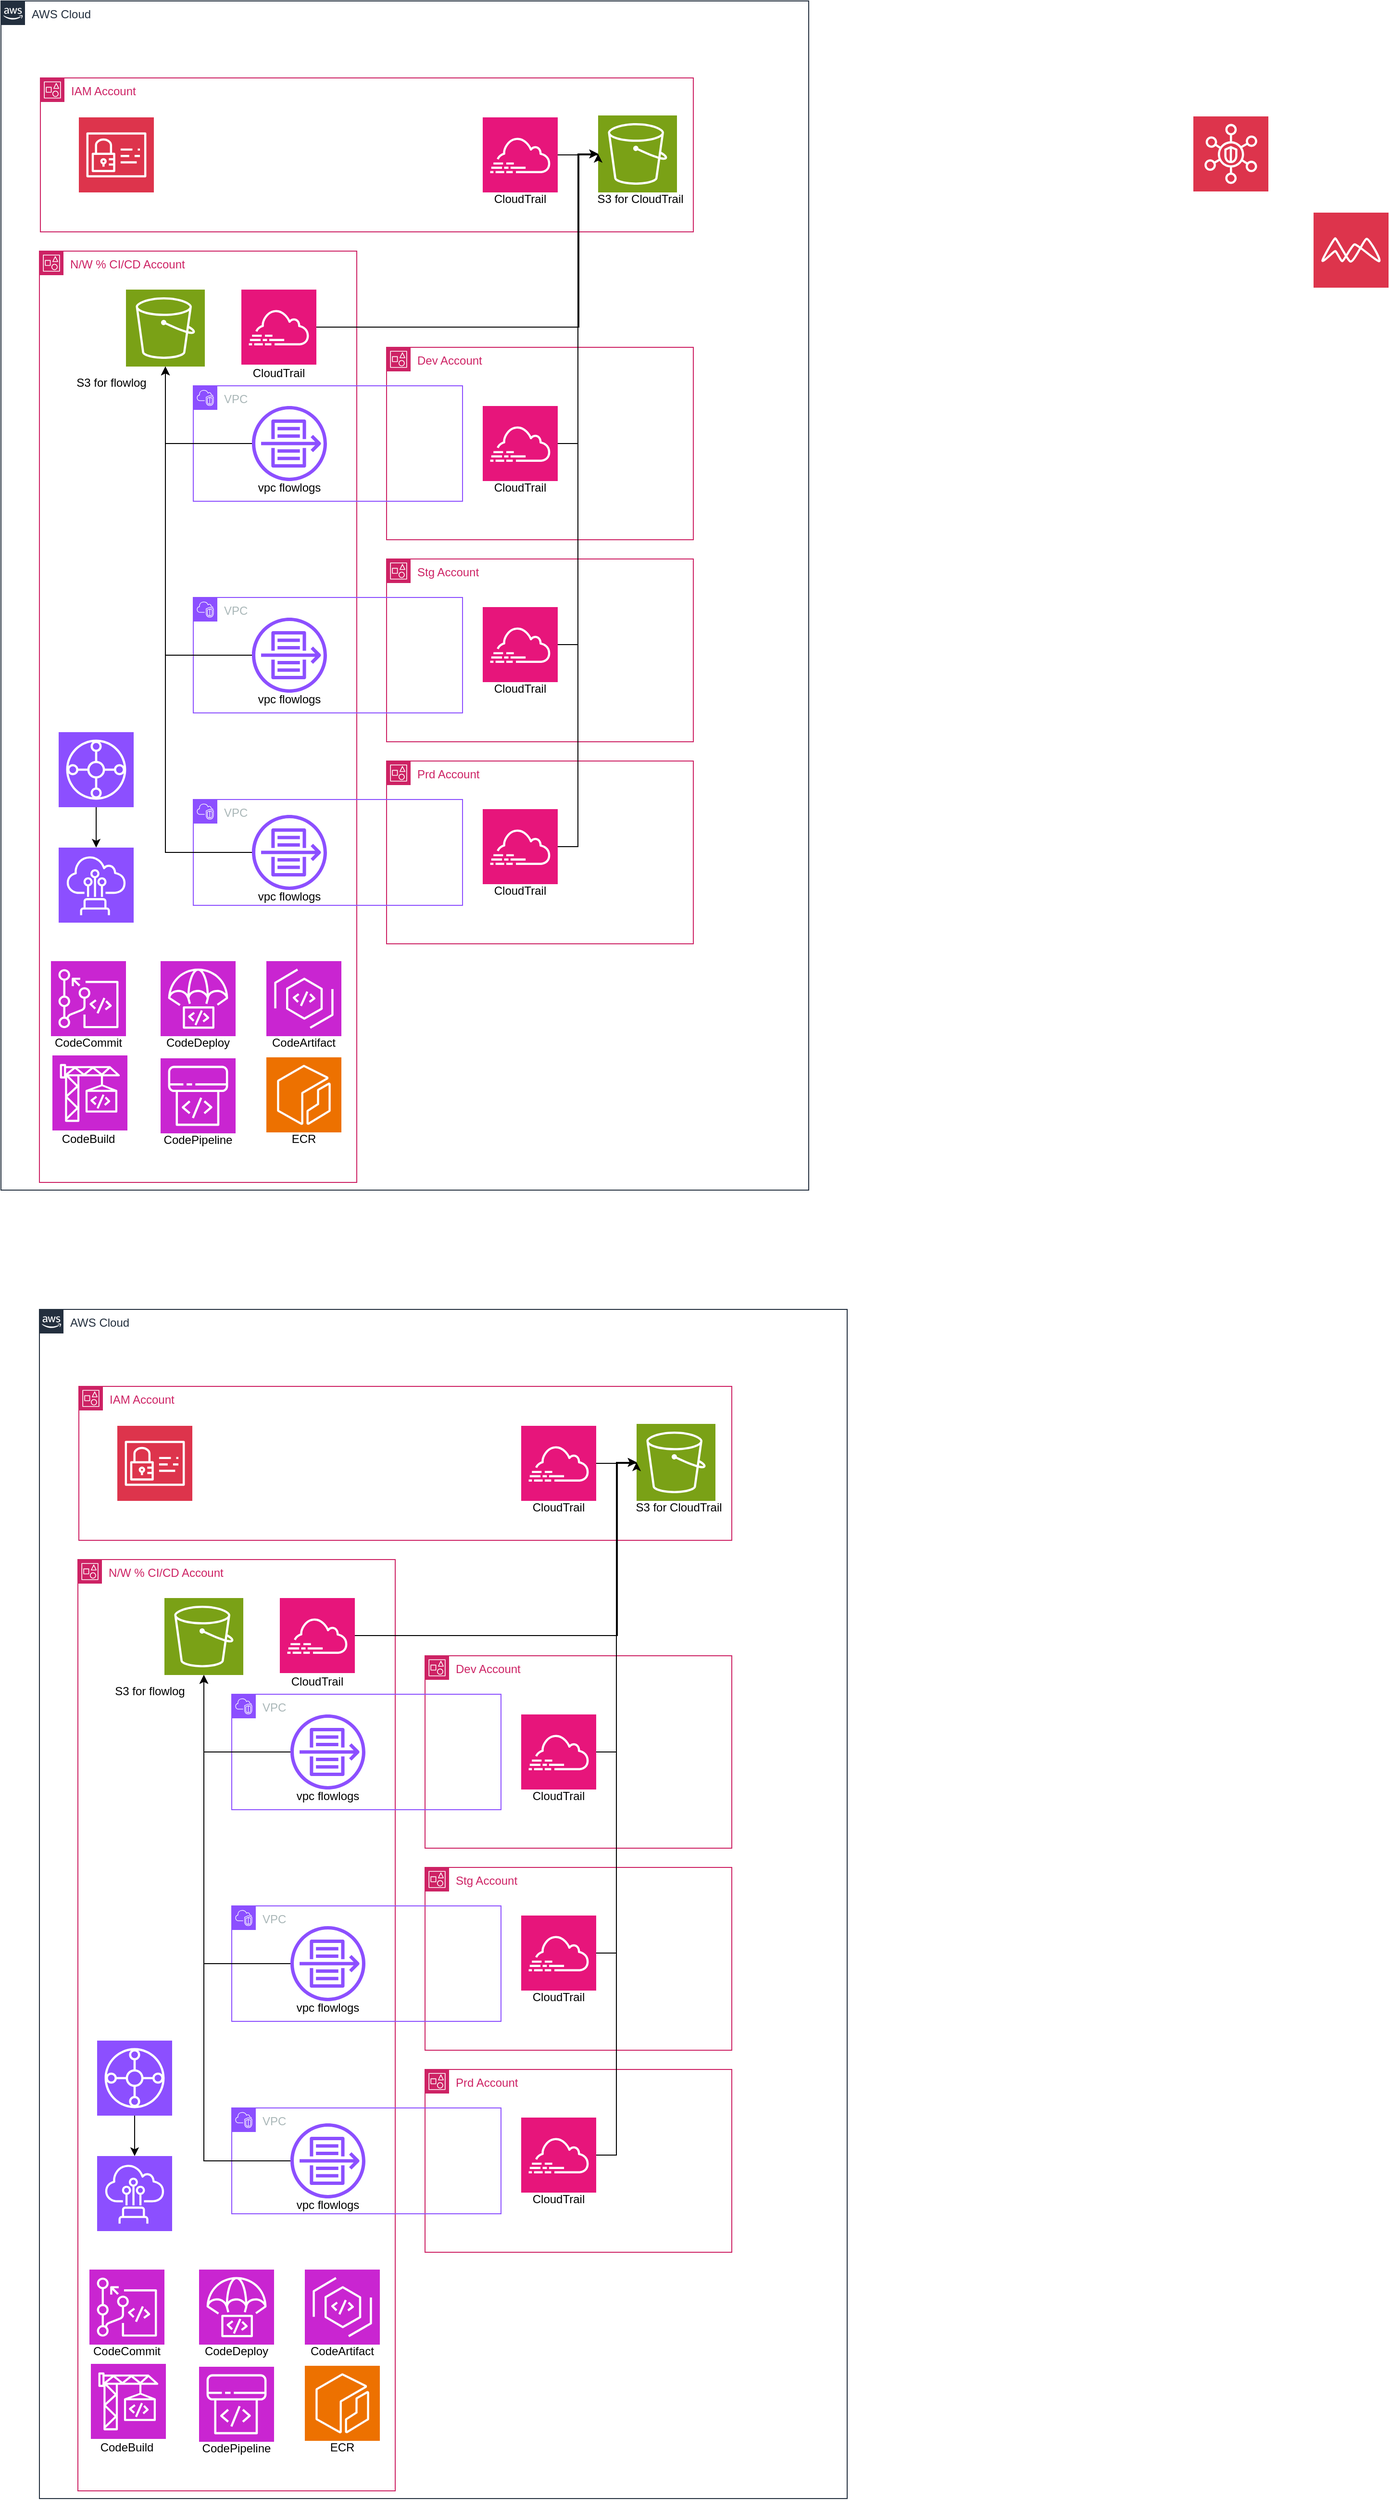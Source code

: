 <mxfile version="24.0.4" type="github">
  <diagram name="페이지-1" id="9XUS-zujEw5i6XTje2pb">
    <mxGraphModel dx="2062" dy="1834" grid="1" gridSize="10" guides="1" tooltips="1" connect="1" arrows="1" fold="1" page="1" pageScale="1" pageWidth="827" pageHeight="1169" math="0" shadow="0">
      <root>
        <mxCell id="0" />
        <mxCell id="1" parent="0" />
        <mxCell id="5tYZJrWsI3M2HunDDOS0-2" value="AWS Cloud" style="points=[[0,0],[0.25,0],[0.5,0],[0.75,0],[1,0],[1,0.25],[1,0.5],[1,0.75],[1,1],[0.75,1],[0.5,1],[0.25,1],[0,1],[0,0.75],[0,0.5],[0,0.25]];outlineConnect=0;gradientColor=none;html=1;whiteSpace=wrap;fontSize=12;fontStyle=0;container=1;pointerEvents=0;collapsible=0;recursiveResize=0;shape=mxgraph.aws4.group;grIcon=mxgraph.aws4.group_aws_cloud_alt;strokeColor=#232F3E;fillColor=none;verticalAlign=top;align=left;spacingLeft=30;fontColor=#232F3E;dashed=0;" vertex="1" parent="1">
          <mxGeometry x="-40" y="-40" width="840" height="1236" as="geometry" />
        </mxCell>
        <mxCell id="5tYZJrWsI3M2HunDDOS0-1" value="N/W % CI/CD Account" style="points=[[0,0],[0.25,0],[0.5,0],[0.75,0],[1,0],[1,0.25],[1,0.5],[1,0.75],[1,1],[0.75,1],[0.5,1],[0.25,1],[0,1],[0,0.75],[0,0.5],[0,0.25]];outlineConnect=0;gradientColor=none;html=1;whiteSpace=wrap;fontSize=12;fontStyle=0;container=1;pointerEvents=0;collapsible=0;recursiveResize=0;shape=mxgraph.aws4.group;grIcon=mxgraph.aws4.group_account;strokeColor=#CD2264;fillColor=none;verticalAlign=top;align=left;spacingLeft=30;fontColor=#CD2264;dashed=0;" vertex="1" parent="5tYZJrWsI3M2HunDDOS0-2">
          <mxGeometry x="40" y="260" width="330" height="968" as="geometry" />
        </mxCell>
        <mxCell id="5tYZJrWsI3M2HunDDOS0-39" style="edgeStyle=orthogonalEdgeStyle;rounded=0;orthogonalLoop=1;jettySize=auto;html=1;" edge="1" parent="5tYZJrWsI3M2HunDDOS0-1" source="5tYZJrWsI3M2HunDDOS0-18" target="5tYZJrWsI3M2HunDDOS0-24">
          <mxGeometry relative="1" as="geometry" />
        </mxCell>
        <mxCell id="5tYZJrWsI3M2HunDDOS0-18" value="" style="sketch=0;points=[[0,0,0],[0.25,0,0],[0.5,0,0],[0.75,0,0],[1,0,0],[0,1,0],[0.25,1,0],[0.5,1,0],[0.75,1,0],[1,1,0],[0,0.25,0],[0,0.5,0],[0,0.75,0],[1,0.25,0],[1,0.5,0],[1,0.75,0]];outlineConnect=0;fontColor=#232F3E;fillColor=#8C4FFF;strokeColor=#ffffff;dashed=0;verticalLabelPosition=bottom;verticalAlign=top;align=center;html=1;fontSize=12;fontStyle=0;aspect=fixed;shape=mxgraph.aws4.resourceIcon;resIcon=mxgraph.aws4.transit_gateway;" vertex="1" parent="5tYZJrWsI3M2HunDDOS0-1">
          <mxGeometry x="20" y="500" width="78" height="78" as="geometry" />
        </mxCell>
        <mxCell id="5tYZJrWsI3M2HunDDOS0-26" value="" style="sketch=0;points=[[0,0,0],[0.25,0,0],[0.5,0,0],[0.75,0,0],[1,0,0],[0,1,0],[0.25,1,0],[0.5,1,0],[0.75,1,0],[1,1,0],[0,0.25,0],[0,0.5,0],[0,0.75,0],[1,0.25,0],[1,0.5,0],[1,0.75,0]];points=[[0,0,0],[0.25,0,0],[0.5,0,0],[0.75,0,0],[1,0,0],[0,1,0],[0.25,1,0],[0.5,1,0],[0.75,1,0],[1,1,0],[0,0.25,0],[0,0.5,0],[0,0.75,0],[1,0.25,0],[1,0.5,0],[1,0.75,0]];outlineConnect=0;fontColor=#232F3E;fillColor=#E7157B;strokeColor=#ffffff;dashed=0;verticalLabelPosition=bottom;verticalAlign=top;align=center;html=1;fontSize=12;fontStyle=0;aspect=fixed;shape=mxgraph.aws4.resourceIcon;resIcon=mxgraph.aws4.cloudtrail;" vertex="1" parent="5tYZJrWsI3M2HunDDOS0-1">
          <mxGeometry x="210" y="40" width="78" height="78" as="geometry" />
        </mxCell>
        <mxCell id="5tYZJrWsI3M2HunDDOS0-24" value="" style="sketch=0;points=[[0,0,0],[0.25,0,0],[0.5,0,0],[0.75,0,0],[1,0,0],[0,1,0],[0.25,1,0],[0.5,1,0],[0.75,1,0],[1,1,0],[0,0.25,0],[0,0.5,0],[0,0.75,0],[1,0.25,0],[1,0.5,0],[1,0.75,0]];outlineConnect=0;fontColor=#232F3E;fillColor=#8C4FFF;strokeColor=#ffffff;dashed=0;verticalLabelPosition=bottom;verticalAlign=top;align=center;html=1;fontSize=12;fontStyle=0;aspect=fixed;shape=mxgraph.aws4.resourceIcon;resIcon=mxgraph.aws4.direct_connect;" vertex="1" parent="5tYZJrWsI3M2HunDDOS0-1">
          <mxGeometry x="20" y="620" width="78" height="78" as="geometry" />
        </mxCell>
        <mxCell id="5tYZJrWsI3M2HunDDOS0-41" value="" style="sketch=0;points=[[0,0,0],[0.25,0,0],[0.5,0,0],[0.75,0,0],[1,0,0],[0,1,0],[0.25,1,0],[0.5,1,0],[0.75,1,0],[1,1,0],[0,0.25,0],[0,0.5,0],[0,0.75,0],[1,0.25,0],[1,0.5,0],[1,0.75,0]];outlineConnect=0;fontColor=#232F3E;fillColor=#7AA116;strokeColor=#ffffff;dashed=0;verticalLabelPosition=bottom;verticalAlign=top;align=center;html=1;fontSize=12;fontStyle=0;aspect=fixed;shape=mxgraph.aws4.resourceIcon;resIcon=mxgraph.aws4.s3;" vertex="1" parent="5tYZJrWsI3M2HunDDOS0-1">
          <mxGeometry x="90" y="40" width="82" height="80" as="geometry" />
        </mxCell>
        <mxCell id="5tYZJrWsI3M2HunDDOS0-51" value="&lt;div&gt;&lt;span style=&quot;background-color: initial;&quot;&gt;CloudTrail&lt;/span&gt;&lt;br&gt;&lt;/div&gt;" style="text;html=1;align=center;verticalAlign=middle;whiteSpace=wrap;rounded=0;" vertex="1" parent="5tYZJrWsI3M2HunDDOS0-1">
          <mxGeometry x="194" y="120" width="110" height="13" as="geometry" />
        </mxCell>
        <mxCell id="5tYZJrWsI3M2HunDDOS0-53" value="&lt;div&gt;&lt;span style=&quot;background-color: initial;&quot;&gt;S3 for flowlog&lt;/span&gt;&lt;br&gt;&lt;/div&gt;" style="text;html=1;align=center;verticalAlign=middle;whiteSpace=wrap;rounded=0;" vertex="1" parent="5tYZJrWsI3M2HunDDOS0-1">
          <mxGeometry x="20" y="130" width="110" height="13" as="geometry" />
        </mxCell>
        <mxCell id="5tYZJrWsI3M2HunDDOS0-58" value="" style="sketch=0;points=[[0,0,0],[0.25,0,0],[0.5,0,0],[0.75,0,0],[1,0,0],[0,1,0],[0.25,1,0],[0.5,1,0],[0.75,1,0],[1,1,0],[0,0.25,0],[0,0.5,0],[0,0.75,0],[1,0.25,0],[1,0.5,0],[1,0.75,0]];outlineConnect=0;fontColor=#232F3E;fillColor=#C925D1;strokeColor=#ffffff;dashed=0;verticalLabelPosition=bottom;verticalAlign=top;align=center;html=1;fontSize=12;fontStyle=0;aspect=fixed;shape=mxgraph.aws4.resourceIcon;resIcon=mxgraph.aws4.codeartifact;" vertex="1" parent="5tYZJrWsI3M2HunDDOS0-1">
          <mxGeometry x="236" y="738" width="78" height="78" as="geometry" />
        </mxCell>
        <mxCell id="5tYZJrWsI3M2HunDDOS0-66" value="&lt;div&gt;&lt;span style=&quot;background-color: initial;&quot;&gt;CodeArtifact&lt;/span&gt;&lt;br&gt;&lt;/div&gt;" style="text;html=1;align=center;verticalAlign=middle;whiteSpace=wrap;rounded=0;" vertex="1" parent="5tYZJrWsI3M2HunDDOS0-1">
          <mxGeometry x="220" y="816" width="110" height="13" as="geometry" />
        </mxCell>
        <mxCell id="5tYZJrWsI3M2HunDDOS0-67" value="" style="sketch=0;points=[[0,0,0],[0.25,0,0],[0.5,0,0],[0.75,0,0],[1,0,0],[0,1,0],[0.25,1,0],[0.5,1,0],[0.75,1,0],[1,1,0],[0,0.25,0],[0,0.5,0],[0,0.75,0],[1,0.25,0],[1,0.5,0],[1,0.75,0]];outlineConnect=0;fontColor=#232F3E;fillColor=#ED7100;strokeColor=#ffffff;dashed=0;verticalLabelPosition=bottom;verticalAlign=top;align=center;html=1;fontSize=12;fontStyle=0;aspect=fixed;shape=mxgraph.aws4.resourceIcon;resIcon=mxgraph.aws4.ecr;" vertex="1" parent="5tYZJrWsI3M2HunDDOS0-1">
          <mxGeometry x="236" y="838" width="78" height="78" as="geometry" />
        </mxCell>
        <mxCell id="5tYZJrWsI3M2HunDDOS0-68" value="&lt;div&gt;&lt;span style=&quot;background-color: initial;&quot;&gt;ECR&lt;/span&gt;&lt;br&gt;&lt;/div&gt;" style="text;html=1;align=center;verticalAlign=middle;whiteSpace=wrap;rounded=0;" vertex="1" parent="5tYZJrWsI3M2HunDDOS0-1">
          <mxGeometry x="220" y="916" width="110" height="13" as="geometry" />
        </mxCell>
        <mxCell id="5tYZJrWsI3M2HunDDOS0-60" value="" style="sketch=0;points=[[0,0,0],[0.25,0,0],[0.5,0,0],[0.75,0,0],[1,0,0],[0,1,0],[0.25,1,0],[0.5,1,0],[0.75,1,0],[1,1,0],[0,0.25,0],[0,0.5,0],[0,0.75,0],[1,0.25,0],[1,0.5,0],[1,0.75,0]];outlineConnect=0;fontColor=#232F3E;fillColor=#C925D1;strokeColor=#ffffff;dashed=0;verticalLabelPosition=bottom;verticalAlign=top;align=center;html=1;fontSize=12;fontStyle=0;aspect=fixed;shape=mxgraph.aws4.resourceIcon;resIcon=mxgraph.aws4.codecommit;" vertex="1" parent="5tYZJrWsI3M2HunDDOS0-1">
          <mxGeometry x="12" y="738" width="78" height="78" as="geometry" />
        </mxCell>
        <mxCell id="5tYZJrWsI3M2HunDDOS0-65" value="&lt;div&gt;&lt;span style=&quot;background-color: initial;&quot;&gt;CodeCommit&lt;/span&gt;&lt;br&gt;&lt;/div&gt;" style="text;html=1;align=center;verticalAlign=middle;whiteSpace=wrap;rounded=0;" vertex="1" parent="5tYZJrWsI3M2HunDDOS0-1">
          <mxGeometry x="-4" y="816" width="110" height="13" as="geometry" />
        </mxCell>
        <mxCell id="5tYZJrWsI3M2HunDDOS0-59" value="" style="sketch=0;points=[[0,0,0],[0.25,0,0],[0.5,0,0],[0.75,0,0],[1,0,0],[0,1,0],[0.25,1,0],[0.5,1,0],[0.75,1,0],[1,1,0],[0,0.25,0],[0,0.5,0],[0,0.75,0],[1,0.25,0],[1,0.5,0],[1,0.75,0]];outlineConnect=0;fontColor=#232F3E;fillColor=#C925D1;strokeColor=#ffffff;dashed=0;verticalLabelPosition=bottom;verticalAlign=top;align=center;html=1;fontSize=12;fontStyle=0;aspect=fixed;shape=mxgraph.aws4.resourceIcon;resIcon=mxgraph.aws4.codebuild;" vertex="1" parent="5tYZJrWsI3M2HunDDOS0-1">
          <mxGeometry x="13.5" y="836" width="78" height="78" as="geometry" />
        </mxCell>
        <mxCell id="5tYZJrWsI3M2HunDDOS0-64" value="&lt;div&gt;&lt;span style=&quot;background-color: initial;&quot;&gt;CodeBuild&lt;/span&gt;&lt;br&gt;&lt;/div&gt;" style="text;html=1;align=center;verticalAlign=middle;whiteSpace=wrap;rounded=0;" vertex="1" parent="5tYZJrWsI3M2HunDDOS0-1">
          <mxGeometry x="-4" y="916" width="110" height="13" as="geometry" />
        </mxCell>
        <mxCell id="5tYZJrWsI3M2HunDDOS0-61" value="" style="sketch=0;points=[[0,0,0],[0.25,0,0],[0.5,0,0],[0.75,0,0],[1,0,0],[0,1,0],[0.25,1,0],[0.5,1,0],[0.75,1,0],[1,1,0],[0,0.25,0],[0,0.5,0],[0,0.75,0],[1,0.25,0],[1,0.5,0],[1,0.75,0]];outlineConnect=0;fontColor=#232F3E;fillColor=#C925D1;strokeColor=#ffffff;dashed=0;verticalLabelPosition=bottom;verticalAlign=top;align=center;html=1;fontSize=12;fontStyle=0;aspect=fixed;shape=mxgraph.aws4.resourceIcon;resIcon=mxgraph.aws4.codedeploy;" vertex="1" parent="5tYZJrWsI3M2HunDDOS0-1">
          <mxGeometry x="126" y="738" width="78" height="78" as="geometry" />
        </mxCell>
        <mxCell id="5tYZJrWsI3M2HunDDOS0-63" value="&lt;div&gt;&lt;span style=&quot;background-color: initial;&quot;&gt;CodeDeploy&lt;/span&gt;&lt;br&gt;&lt;/div&gt;" style="text;html=1;align=center;verticalAlign=middle;whiteSpace=wrap;rounded=0;" vertex="1" parent="5tYZJrWsI3M2HunDDOS0-1">
          <mxGeometry x="110" y="816" width="110" height="13" as="geometry" />
        </mxCell>
        <mxCell id="5tYZJrWsI3M2HunDDOS0-35" style="edgeStyle=orthogonalEdgeStyle;rounded=0;orthogonalLoop=1;jettySize=auto;html=1;exitX=0.5;exitY=1;exitDx=0;exitDy=0;" edge="1" parent="5tYZJrWsI3M2HunDDOS0-1">
          <mxGeometry relative="1" as="geometry">
            <mxPoint x="226" y="829" as="sourcePoint" />
            <mxPoint x="226" y="829" as="targetPoint" />
          </mxGeometry>
        </mxCell>
        <mxCell id="5tYZJrWsI3M2HunDDOS0-57" value="" style="sketch=0;points=[[0,0,0],[0.25,0,0],[0.5,0,0],[0.75,0,0],[1,0,0],[0,1,0],[0.25,1,0],[0.5,1,0],[0.75,1,0],[1,1,0],[0,0.25,0],[0,0.5,0],[0,0.75,0],[1,0.25,0],[1,0.5,0],[1,0.75,0]];outlineConnect=0;fontColor=#232F3E;fillColor=#C925D1;strokeColor=#ffffff;dashed=0;verticalLabelPosition=bottom;verticalAlign=top;align=center;html=1;fontSize=12;fontStyle=0;aspect=fixed;shape=mxgraph.aws4.resourceIcon;resIcon=mxgraph.aws4.codepipeline;" vertex="1" parent="5tYZJrWsI3M2HunDDOS0-1">
          <mxGeometry x="126" y="839" width="78" height="78" as="geometry" />
        </mxCell>
        <mxCell id="5tYZJrWsI3M2HunDDOS0-62" value="&lt;div&gt;&lt;span style=&quot;background-color: initial;&quot;&gt;CodePipeline&lt;/span&gt;&lt;br&gt;&lt;/div&gt;" style="text;html=1;align=center;verticalAlign=middle;whiteSpace=wrap;rounded=0;" vertex="1" parent="5tYZJrWsI3M2HunDDOS0-1">
          <mxGeometry x="110" y="917" width="110" height="13" as="geometry" />
        </mxCell>
        <mxCell id="5tYZJrWsI3M2HunDDOS0-3" value="Dev Account" style="points=[[0,0],[0.25,0],[0.5,0],[0.75,0],[1,0],[1,0.25],[1,0.5],[1,0.75],[1,1],[0.75,1],[0.5,1],[0.25,1],[0,1],[0,0.75],[0,0.5],[0,0.25]];outlineConnect=0;gradientColor=none;html=1;whiteSpace=wrap;fontSize=12;fontStyle=0;container=1;pointerEvents=0;collapsible=0;recursiveResize=0;shape=mxgraph.aws4.group;grIcon=mxgraph.aws4.group_account;strokeColor=#CD2264;fillColor=none;verticalAlign=top;align=left;spacingLeft=30;fontColor=#CD2264;dashed=0;" vertex="1" parent="5tYZJrWsI3M2HunDDOS0-2">
          <mxGeometry x="401" y="360" width="319" height="200" as="geometry" />
        </mxCell>
        <mxCell id="5tYZJrWsI3M2HunDDOS0-8" value="" style="sketch=0;points=[[0,0,0],[0.25,0,0],[0.5,0,0],[0.75,0,0],[1,0,0],[0,1,0],[0.25,1,0],[0.5,1,0],[0.75,1,0],[1,1,0],[0,0.25,0],[0,0.5,0],[0,0.75,0],[1,0.25,0],[1,0.5,0],[1,0.75,0]];points=[[0,0,0],[0.25,0,0],[0.5,0,0],[0.75,0,0],[1,0,0],[0,1,0],[0.25,1,0],[0.5,1,0],[0.75,1,0],[1,1,0],[0,0.25,0],[0,0.5,0],[0,0.75,0],[1,0.25,0],[1,0.5,0],[1,0.75,0]];outlineConnect=0;fontColor=#232F3E;fillColor=#E7157B;strokeColor=#ffffff;dashed=0;verticalLabelPosition=bottom;verticalAlign=top;align=center;html=1;fontSize=12;fontStyle=0;aspect=fixed;shape=mxgraph.aws4.resourceIcon;resIcon=mxgraph.aws4.cloudtrail;" vertex="1" parent="5tYZJrWsI3M2HunDDOS0-3">
          <mxGeometry x="100" y="61" width="78" height="78" as="geometry" />
        </mxCell>
        <mxCell id="5tYZJrWsI3M2HunDDOS0-48" value="&lt;div&gt;&lt;span style=&quot;background-color: initial;&quot;&gt;CloudTrail&lt;/span&gt;&lt;br&gt;&lt;/div&gt;" style="text;html=1;align=center;verticalAlign=middle;whiteSpace=wrap;rounded=0;" vertex="1" parent="5tYZJrWsI3M2HunDDOS0-3">
          <mxGeometry x="84" y="139" width="110" height="13" as="geometry" />
        </mxCell>
        <mxCell id="5tYZJrWsI3M2HunDDOS0-12" value="VPC" style="points=[[0,0],[0.25,0],[0.5,0],[0.75,0],[1,0],[1,0.25],[1,0.5],[1,0.75],[1,1],[0.75,1],[0.5,1],[0.25,1],[0,1],[0,0.75],[0,0.5],[0,0.25]];outlineConnect=0;gradientColor=none;html=1;whiteSpace=wrap;fontSize=12;fontStyle=0;container=1;pointerEvents=0;collapsible=0;recursiveResize=0;shape=mxgraph.aws4.group;grIcon=mxgraph.aws4.group_vpc2;strokeColor=#8C4FFF;fillColor=none;verticalAlign=top;align=left;spacingLeft=30;fontColor=#AAB7B8;dashed=0;" vertex="1" parent="5tYZJrWsI3M2HunDDOS0-2">
          <mxGeometry x="200" y="400" width="280" height="120" as="geometry" />
        </mxCell>
        <mxCell id="5tYZJrWsI3M2HunDDOS0-13" value="" style="sketch=0;outlineConnect=0;fontColor=#232F3E;gradientColor=none;fillColor=#8C4FFF;strokeColor=none;dashed=0;verticalLabelPosition=bottom;verticalAlign=top;align=center;html=1;fontSize=12;fontStyle=0;aspect=fixed;pointerEvents=1;shape=mxgraph.aws4.flow_logs;" vertex="1" parent="5tYZJrWsI3M2HunDDOS0-12">
          <mxGeometry x="61" y="21" width="78" height="78" as="geometry" />
        </mxCell>
        <mxCell id="5tYZJrWsI3M2HunDDOS0-54" value="&lt;div&gt;&lt;span style=&quot;background-color: initial;&quot;&gt;vpc flowlogs&lt;/span&gt;&lt;br&gt;&lt;/div&gt;" style="text;html=1;align=center;verticalAlign=middle;whiteSpace=wrap;rounded=0;" vertex="1" parent="5tYZJrWsI3M2HunDDOS0-12">
          <mxGeometry x="45" y="99" width="110" height="13" as="geometry" />
        </mxCell>
        <mxCell id="5tYZJrWsI3M2HunDDOS0-14" value="Stg Account" style="points=[[0,0],[0.25,0],[0.5,0],[0.75,0],[1,0],[1,0.25],[1,0.5],[1,0.75],[1,1],[0.75,1],[0.5,1],[0.25,1],[0,1],[0,0.75],[0,0.5],[0,0.25]];outlineConnect=0;gradientColor=none;html=1;whiteSpace=wrap;fontSize=12;fontStyle=0;container=1;pointerEvents=0;collapsible=0;recursiveResize=0;shape=mxgraph.aws4.group;grIcon=mxgraph.aws4.group_account;strokeColor=#CD2264;fillColor=none;verticalAlign=top;align=left;spacingLeft=30;fontColor=#CD2264;dashed=0;" vertex="1" parent="5tYZJrWsI3M2HunDDOS0-2">
          <mxGeometry x="401" y="580" width="319" height="190" as="geometry" />
        </mxCell>
        <mxCell id="5tYZJrWsI3M2HunDDOS0-15" value="" style="sketch=0;points=[[0,0,0],[0.25,0,0],[0.5,0,0],[0.75,0,0],[1,0,0],[0,1,0],[0.25,1,0],[0.5,1,0],[0.75,1,0],[1,1,0],[0,0.25,0],[0,0.5,0],[0,0.75,0],[1,0.25,0],[1,0.5,0],[1,0.75,0]];points=[[0,0,0],[0.25,0,0],[0.5,0,0],[0.75,0,0],[1,0,0],[0,1,0],[0.25,1,0],[0.5,1,0],[0.75,1,0],[1,1,0],[0,0.25,0],[0,0.5,0],[0,0.75,0],[1,0.25,0],[1,0.5,0],[1,0.75,0]];outlineConnect=0;fontColor=#232F3E;fillColor=#E7157B;strokeColor=#ffffff;dashed=0;verticalLabelPosition=bottom;verticalAlign=top;align=center;html=1;fontSize=12;fontStyle=0;aspect=fixed;shape=mxgraph.aws4.resourceIcon;resIcon=mxgraph.aws4.cloudtrail;" vertex="1" parent="5tYZJrWsI3M2HunDDOS0-14">
          <mxGeometry x="100" y="50" width="78" height="78" as="geometry" />
        </mxCell>
        <mxCell id="5tYZJrWsI3M2HunDDOS0-49" value="&lt;div&gt;&lt;span style=&quot;background-color: initial;&quot;&gt;CloudTrail&lt;/span&gt;&lt;br&gt;&lt;/div&gt;" style="text;html=1;align=center;verticalAlign=middle;whiteSpace=wrap;rounded=0;" vertex="1" parent="5tYZJrWsI3M2HunDDOS0-14">
          <mxGeometry x="84" y="128" width="110" height="13" as="geometry" />
        </mxCell>
        <mxCell id="5tYZJrWsI3M2HunDDOS0-16" value="Prd Account" style="points=[[0,0],[0.25,0],[0.5,0],[0.75,0],[1,0],[1,0.25],[1,0.5],[1,0.75],[1,1],[0.75,1],[0.5,1],[0.25,1],[0,1],[0,0.75],[0,0.5],[0,0.25]];outlineConnect=0;gradientColor=none;html=1;whiteSpace=wrap;fontSize=12;fontStyle=0;container=1;pointerEvents=0;collapsible=0;recursiveResize=0;shape=mxgraph.aws4.group;grIcon=mxgraph.aws4.group_account;strokeColor=#CD2264;fillColor=none;verticalAlign=top;align=left;spacingLeft=30;fontColor=#CD2264;dashed=0;" vertex="1" parent="5tYZJrWsI3M2HunDDOS0-2">
          <mxGeometry x="401" y="790" width="319" height="190" as="geometry" />
        </mxCell>
        <mxCell id="5tYZJrWsI3M2HunDDOS0-17" value="" style="sketch=0;points=[[0,0,0],[0.25,0,0],[0.5,0,0],[0.75,0,0],[1,0,0],[0,1,0],[0.25,1,0],[0.5,1,0],[0.75,1,0],[1,1,0],[0,0.25,0],[0,0.5,0],[0,0.75,0],[1,0.25,0],[1,0.5,0],[1,0.75,0]];points=[[0,0,0],[0.25,0,0],[0.5,0,0],[0.75,0,0],[1,0,0],[0,1,0],[0.25,1,0],[0.5,1,0],[0.75,1,0],[1,1,0],[0,0.25,0],[0,0.5,0],[0,0.75,0],[1,0.25,0],[1,0.5,0],[1,0.75,0]];outlineConnect=0;fontColor=#232F3E;fillColor=#E7157B;strokeColor=#ffffff;dashed=0;verticalLabelPosition=bottom;verticalAlign=top;align=center;html=1;fontSize=12;fontStyle=0;aspect=fixed;shape=mxgraph.aws4.resourceIcon;resIcon=mxgraph.aws4.cloudtrail;" vertex="1" parent="5tYZJrWsI3M2HunDDOS0-16">
          <mxGeometry x="100" y="50" width="78" height="78" as="geometry" />
        </mxCell>
        <mxCell id="5tYZJrWsI3M2HunDDOS0-21" value="VPC" style="points=[[0,0],[0.25,0],[0.5,0],[0.75,0],[1,0],[1,0.25],[1,0.5],[1,0.75],[1,1],[0.75,1],[0.5,1],[0.25,1],[0,1],[0,0.75],[0,0.5],[0,0.25]];outlineConnect=0;gradientColor=none;html=1;whiteSpace=wrap;fontSize=12;fontStyle=0;container=1;pointerEvents=0;collapsible=0;recursiveResize=0;shape=mxgraph.aws4.group;grIcon=mxgraph.aws4.group_vpc2;strokeColor=#8C4FFF;fillColor=none;verticalAlign=top;align=left;spacingLeft=30;fontColor=#AAB7B8;dashed=0;" vertex="1" parent="5tYZJrWsI3M2HunDDOS0-16">
          <mxGeometry x="-201" y="40" width="280" height="110" as="geometry" />
        </mxCell>
        <mxCell id="5tYZJrWsI3M2HunDDOS0-22" value="" style="sketch=0;outlineConnect=0;fontColor=#232F3E;gradientColor=none;fillColor=#8C4FFF;strokeColor=none;dashed=0;verticalLabelPosition=bottom;verticalAlign=top;align=center;html=1;fontSize=12;fontStyle=0;aspect=fixed;pointerEvents=1;shape=mxgraph.aws4.flow_logs;" vertex="1" parent="5tYZJrWsI3M2HunDDOS0-21">
          <mxGeometry x="61" y="16" width="78" height="78" as="geometry" />
        </mxCell>
        <mxCell id="5tYZJrWsI3M2HunDDOS0-56" value="&lt;div&gt;&lt;span style=&quot;background-color: initial;&quot;&gt;vpc flowlogs&lt;/span&gt;&lt;br&gt;&lt;/div&gt;" style="text;html=1;align=center;verticalAlign=middle;whiteSpace=wrap;rounded=0;" vertex="1" parent="5tYZJrWsI3M2HunDDOS0-21">
          <mxGeometry x="45" y="94" width="110" height="13" as="geometry" />
        </mxCell>
        <mxCell id="5tYZJrWsI3M2HunDDOS0-50" value="&lt;div&gt;&lt;span style=&quot;background-color: initial;&quot;&gt;CloudTrail&lt;/span&gt;&lt;br&gt;&lt;/div&gt;" style="text;html=1;align=center;verticalAlign=middle;whiteSpace=wrap;rounded=0;" vertex="1" parent="5tYZJrWsI3M2HunDDOS0-16">
          <mxGeometry x="84" y="128" width="110" height="13" as="geometry" />
        </mxCell>
        <mxCell id="5tYZJrWsI3M2HunDDOS0-4" value="IAM Account" style="points=[[0,0],[0.25,0],[0.5,0],[0.75,0],[1,0],[1,0.25],[1,0.5],[1,0.75],[1,1],[0.75,1],[0.5,1],[0.25,1],[0,1],[0,0.75],[0,0.5],[0,0.25]];outlineConnect=0;gradientColor=none;html=1;whiteSpace=wrap;fontSize=12;fontStyle=0;container=1;pointerEvents=0;collapsible=0;recursiveResize=0;shape=mxgraph.aws4.group;grIcon=mxgraph.aws4.group_account;strokeColor=#CD2264;fillColor=none;verticalAlign=top;align=left;spacingLeft=30;fontColor=#CD2264;dashed=0;" vertex="1" parent="5tYZJrWsI3M2HunDDOS0-2">
          <mxGeometry x="41" y="80" width="679" height="160" as="geometry" />
        </mxCell>
        <mxCell id="5tYZJrWsI3M2HunDDOS0-30" style="edgeStyle=orthogonalEdgeStyle;rounded=0;orthogonalLoop=1;jettySize=auto;html=1;" edge="1" parent="5tYZJrWsI3M2HunDDOS0-4" source="5tYZJrWsI3M2HunDDOS0-23" target="5tYZJrWsI3M2HunDDOS0-10">
          <mxGeometry relative="1" as="geometry" />
        </mxCell>
        <mxCell id="5tYZJrWsI3M2HunDDOS0-23" value="" style="sketch=0;points=[[0,0,0],[0.25,0,0],[0.5,0,0],[0.75,0,0],[1,0,0],[0,1,0],[0.25,1,0],[0.5,1,0],[0.75,1,0],[1,1,0],[0,0.25,0],[0,0.5,0],[0,0.75,0],[1,0.25,0],[1,0.5,0],[1,0.75,0]];points=[[0,0,0],[0.25,0,0],[0.5,0,0],[0.75,0,0],[1,0,0],[0,1,0],[0.25,1,0],[0.5,1,0],[0.75,1,0],[1,1,0],[0,0.25,0],[0,0.5,0],[0,0.75,0],[1,0.25,0],[1,0.5,0],[1,0.75,0]];outlineConnect=0;fontColor=#232F3E;fillColor=#E7157B;strokeColor=#ffffff;dashed=0;verticalLabelPosition=bottom;verticalAlign=top;align=center;html=1;fontSize=12;fontStyle=0;aspect=fixed;shape=mxgraph.aws4.resourceIcon;resIcon=mxgraph.aws4.cloudtrail;" vertex="1" parent="5tYZJrWsI3M2HunDDOS0-4">
          <mxGeometry x="460" y="41" width="78" height="78" as="geometry" />
        </mxCell>
        <mxCell id="5tYZJrWsI3M2HunDDOS0-10" value="" style="sketch=0;points=[[0,0,0],[0.25,0,0],[0.5,0,0],[0.75,0,0],[1,0,0],[0,1,0],[0.25,1,0],[0.5,1,0],[0.75,1,0],[1,1,0],[0,0.25,0],[0,0.5,0],[0,0.75,0],[1,0.25,0],[1,0.5,0],[1,0.75,0]];outlineConnect=0;fontColor=#232F3E;fillColor=#7AA116;strokeColor=#ffffff;dashed=0;verticalLabelPosition=bottom;verticalAlign=top;align=center;html=1;fontSize=12;fontStyle=0;aspect=fixed;shape=mxgraph.aws4.resourceIcon;resIcon=mxgraph.aws4.s3;" vertex="1" parent="5tYZJrWsI3M2HunDDOS0-4">
          <mxGeometry x="580" y="39" width="82" height="80" as="geometry" />
        </mxCell>
        <mxCell id="5tYZJrWsI3M2HunDDOS0-25" value="" style="sketch=0;points=[[0,0,0],[0.25,0,0],[0.5,0,0],[0.75,0,0],[1,0,0],[0,1,0],[0.25,1,0],[0.5,1,0],[0.75,1,0],[1,1,0],[0,0.25,0],[0,0.5,0],[0,0.75,0],[1,0.25,0],[1,0.5,0],[1,0.75,0]];outlineConnect=0;fontColor=#232F3E;fillColor=#DD344C;strokeColor=#ffffff;dashed=0;verticalLabelPosition=bottom;verticalAlign=top;align=center;html=1;fontSize=12;fontStyle=0;aspect=fixed;shape=mxgraph.aws4.resourceIcon;resIcon=mxgraph.aws4.identity_and_access_management;" vertex="1" parent="5tYZJrWsI3M2HunDDOS0-4">
          <mxGeometry x="40" y="41" width="78" height="78" as="geometry" />
        </mxCell>
        <mxCell id="5tYZJrWsI3M2HunDDOS0-29" style="edgeStyle=orthogonalEdgeStyle;rounded=0;orthogonalLoop=1;jettySize=auto;html=1;exitX=0.5;exitY=1;exitDx=0;exitDy=0;exitPerimeter=0;" edge="1" parent="5tYZJrWsI3M2HunDDOS0-4" source="5tYZJrWsI3M2HunDDOS0-10" target="5tYZJrWsI3M2HunDDOS0-10">
          <mxGeometry relative="1" as="geometry" />
        </mxCell>
        <mxCell id="5tYZJrWsI3M2HunDDOS0-28" value="&lt;div&gt;&lt;span style=&quot;background-color: initial;&quot;&gt;CloudTrail&lt;/span&gt;&lt;br&gt;&lt;/div&gt;" style="text;html=1;align=center;verticalAlign=middle;whiteSpace=wrap;rounded=0;" vertex="1" parent="5tYZJrWsI3M2HunDDOS0-4">
          <mxGeometry x="444" y="119" width="110" height="13" as="geometry" />
        </mxCell>
        <mxCell id="5tYZJrWsI3M2HunDDOS0-52" value="&lt;div&gt;&lt;span style=&quot;background-color: initial;&quot;&gt;S3 for CloudTrail&lt;/span&gt;&lt;br&gt;&lt;/div&gt;" style="text;html=1;align=center;verticalAlign=middle;whiteSpace=wrap;rounded=0;" vertex="1" parent="5tYZJrWsI3M2HunDDOS0-4">
          <mxGeometry x="569" y="119" width="110" height="13" as="geometry" />
        </mxCell>
        <mxCell id="5tYZJrWsI3M2HunDDOS0-19" value="VPC" style="points=[[0,0],[0.25,0],[0.5,0],[0.75,0],[1,0],[1,0.25],[1,0.5],[1,0.75],[1,1],[0.75,1],[0.5,1],[0.25,1],[0,1],[0,0.75],[0,0.5],[0,0.25]];outlineConnect=0;gradientColor=none;html=1;whiteSpace=wrap;fontSize=12;fontStyle=0;container=1;pointerEvents=0;collapsible=0;recursiveResize=0;shape=mxgraph.aws4.group;grIcon=mxgraph.aws4.group_vpc2;strokeColor=#8C4FFF;fillColor=none;verticalAlign=top;align=left;spacingLeft=30;fontColor=#AAB7B8;dashed=0;" vertex="1" parent="5tYZJrWsI3M2HunDDOS0-2">
          <mxGeometry x="200" y="620" width="280" height="120" as="geometry" />
        </mxCell>
        <mxCell id="5tYZJrWsI3M2HunDDOS0-20" value="" style="sketch=0;outlineConnect=0;fontColor=#232F3E;gradientColor=none;fillColor=#8C4FFF;strokeColor=none;dashed=0;verticalLabelPosition=bottom;verticalAlign=top;align=center;html=1;fontSize=12;fontStyle=0;aspect=fixed;pointerEvents=1;shape=mxgraph.aws4.flow_logs;" vertex="1" parent="5tYZJrWsI3M2HunDDOS0-19">
          <mxGeometry x="61" y="21" width="78" height="78" as="geometry" />
        </mxCell>
        <mxCell id="5tYZJrWsI3M2HunDDOS0-55" value="&lt;div&gt;&lt;span style=&quot;background-color: initial;&quot;&gt;vpc flowlogs&lt;/span&gt;&lt;br&gt;&lt;/div&gt;" style="text;html=1;align=center;verticalAlign=middle;whiteSpace=wrap;rounded=0;" vertex="1" parent="5tYZJrWsI3M2HunDDOS0-19">
          <mxGeometry x="45" y="99" width="110" height="13" as="geometry" />
        </mxCell>
        <mxCell id="5tYZJrWsI3M2HunDDOS0-31" style="edgeStyle=orthogonalEdgeStyle;rounded=0;orthogonalLoop=1;jettySize=auto;html=1;entryX=0;entryY=0.5;entryDx=0;entryDy=0;entryPerimeter=0;" edge="1" parent="5tYZJrWsI3M2HunDDOS0-2" source="5tYZJrWsI3M2HunDDOS0-8" target="5tYZJrWsI3M2HunDDOS0-10">
          <mxGeometry relative="1" as="geometry" />
        </mxCell>
        <mxCell id="5tYZJrWsI3M2HunDDOS0-32" style="edgeStyle=orthogonalEdgeStyle;rounded=0;orthogonalLoop=1;jettySize=auto;html=1;entryX=0;entryY=0.5;entryDx=0;entryDy=0;entryPerimeter=0;" edge="1" parent="5tYZJrWsI3M2HunDDOS0-2" source="5tYZJrWsI3M2HunDDOS0-15" target="5tYZJrWsI3M2HunDDOS0-10">
          <mxGeometry relative="1" as="geometry" />
        </mxCell>
        <mxCell id="5tYZJrWsI3M2HunDDOS0-33" style="edgeStyle=orthogonalEdgeStyle;rounded=0;orthogonalLoop=1;jettySize=auto;html=1;entryX=0;entryY=0.5;entryDx=0;entryDy=0;entryPerimeter=0;" edge="1" parent="5tYZJrWsI3M2HunDDOS0-2" source="5tYZJrWsI3M2HunDDOS0-17" target="5tYZJrWsI3M2HunDDOS0-10">
          <mxGeometry relative="1" as="geometry" />
        </mxCell>
        <mxCell id="5tYZJrWsI3M2HunDDOS0-40" style="edgeStyle=orthogonalEdgeStyle;rounded=0;orthogonalLoop=1;jettySize=auto;html=1;entryX=0;entryY=0.5;entryDx=0;entryDy=0;entryPerimeter=0;" edge="1" parent="5tYZJrWsI3M2HunDDOS0-2" source="5tYZJrWsI3M2HunDDOS0-26" target="5tYZJrWsI3M2HunDDOS0-10">
          <mxGeometry relative="1" as="geometry">
            <Array as="points">
              <mxPoint x="601" y="339" />
              <mxPoint x="601" y="160" />
            </Array>
          </mxGeometry>
        </mxCell>
        <mxCell id="5tYZJrWsI3M2HunDDOS0-45" style="edgeStyle=orthogonalEdgeStyle;rounded=0;orthogonalLoop=1;jettySize=auto;html=1;entryX=0.5;entryY=1;entryDx=0;entryDy=0;entryPerimeter=0;" edge="1" parent="5tYZJrWsI3M2HunDDOS0-2" source="5tYZJrWsI3M2HunDDOS0-13" target="5tYZJrWsI3M2HunDDOS0-41">
          <mxGeometry relative="1" as="geometry" />
        </mxCell>
        <mxCell id="5tYZJrWsI3M2HunDDOS0-46" style="edgeStyle=orthogonalEdgeStyle;rounded=0;orthogonalLoop=1;jettySize=auto;html=1;" edge="1" parent="5tYZJrWsI3M2HunDDOS0-2" source="5tYZJrWsI3M2HunDDOS0-20" target="5tYZJrWsI3M2HunDDOS0-41">
          <mxGeometry relative="1" as="geometry" />
        </mxCell>
        <mxCell id="5tYZJrWsI3M2HunDDOS0-47" style="edgeStyle=orthogonalEdgeStyle;rounded=0;orthogonalLoop=1;jettySize=auto;html=1;" edge="1" parent="5tYZJrWsI3M2HunDDOS0-2" source="5tYZJrWsI3M2HunDDOS0-22" target="5tYZJrWsI3M2HunDDOS0-41">
          <mxGeometry relative="1" as="geometry" />
        </mxCell>
        <mxCell id="5tYZJrWsI3M2HunDDOS0-6" value="" style="sketch=0;points=[[0,0,0],[0.25,0,0],[0.5,0,0],[0.75,0,0],[1,0,0],[0,1,0],[0.25,1,0],[0.5,1,0],[0.75,1,0],[1,1,0],[0,0.25,0],[0,0.5,0],[0,0.75,0],[1,0.25,0],[1,0.5,0],[1,0.75,0]];outlineConnect=0;fontColor=#232F3E;fillColor=#DD344C;strokeColor=#ffffff;dashed=0;verticalLabelPosition=bottom;verticalAlign=top;align=center;html=1;fontSize=12;fontStyle=0;aspect=fixed;shape=mxgraph.aws4.resourceIcon;resIcon=mxgraph.aws4.macie;" vertex="1" parent="1">
          <mxGeometry x="1325" y="180" width="78" height="78" as="geometry" />
        </mxCell>
        <mxCell id="5tYZJrWsI3M2HunDDOS0-7" value="" style="sketch=0;points=[[0,0,0],[0.25,0,0],[0.5,0,0],[0.75,0,0],[1,0,0],[0,1,0],[0.25,1,0],[0.5,1,0],[0.75,1,0],[1,1,0],[0,0.25,0],[0,0.5,0],[0,0.75,0],[1,0.25,0],[1,0.5,0],[1,0.75,0]];outlineConnect=0;fontColor=#232F3E;fillColor=#DD344C;strokeColor=#ffffff;dashed=0;verticalLabelPosition=bottom;verticalAlign=top;align=center;html=1;fontSize=12;fontStyle=0;aspect=fixed;shape=mxgraph.aws4.resourceIcon;resIcon=mxgraph.aws4.security_hub;" vertex="1" parent="1">
          <mxGeometry x="1200" y="80" width="78" height="78" as="geometry" />
        </mxCell>
        <mxCell id="5tYZJrWsI3M2HunDDOS0-72" value="AWS Cloud" style="points=[[0,0],[0.25,0],[0.5,0],[0.75,0],[1,0],[1,0.25],[1,0.5],[1,0.75],[1,1],[0.75,1],[0.5,1],[0.25,1],[0,1],[0,0.75],[0,0.5],[0,0.25]];outlineConnect=0;gradientColor=none;html=1;whiteSpace=wrap;fontSize=12;fontStyle=0;container=1;pointerEvents=0;collapsible=0;recursiveResize=0;shape=mxgraph.aws4.group;grIcon=mxgraph.aws4.group_aws_cloud_alt;strokeColor=#232F3E;fillColor=none;verticalAlign=top;align=left;spacingLeft=30;fontColor=#232F3E;dashed=0;" vertex="1" parent="1">
          <mxGeometry y="1320" width="840" height="1236" as="geometry" />
        </mxCell>
        <mxCell id="5tYZJrWsI3M2HunDDOS0-73" value="N/W % CI/CD Account" style="points=[[0,0],[0.25,0],[0.5,0],[0.75,0],[1,0],[1,0.25],[1,0.5],[1,0.75],[1,1],[0.75,1],[0.5,1],[0.25,1],[0,1],[0,0.75],[0,0.5],[0,0.25]];outlineConnect=0;gradientColor=none;html=1;whiteSpace=wrap;fontSize=12;fontStyle=0;container=1;pointerEvents=0;collapsible=0;recursiveResize=0;shape=mxgraph.aws4.group;grIcon=mxgraph.aws4.group_account;strokeColor=#CD2264;fillColor=none;verticalAlign=top;align=left;spacingLeft=30;fontColor=#CD2264;dashed=0;" vertex="1" parent="5tYZJrWsI3M2HunDDOS0-72">
          <mxGeometry x="40" y="260" width="330" height="968" as="geometry" />
        </mxCell>
        <mxCell id="5tYZJrWsI3M2HunDDOS0-74" style="edgeStyle=orthogonalEdgeStyle;rounded=0;orthogonalLoop=1;jettySize=auto;html=1;" edge="1" parent="5tYZJrWsI3M2HunDDOS0-73" source="5tYZJrWsI3M2HunDDOS0-75" target="5tYZJrWsI3M2HunDDOS0-77">
          <mxGeometry relative="1" as="geometry" />
        </mxCell>
        <mxCell id="5tYZJrWsI3M2HunDDOS0-75" value="" style="sketch=0;points=[[0,0,0],[0.25,0,0],[0.5,0,0],[0.75,0,0],[1,0,0],[0,1,0],[0.25,1,0],[0.5,1,0],[0.75,1,0],[1,1,0],[0,0.25,0],[0,0.5,0],[0,0.75,0],[1,0.25,0],[1,0.5,0],[1,0.75,0]];outlineConnect=0;fontColor=#232F3E;fillColor=#8C4FFF;strokeColor=#ffffff;dashed=0;verticalLabelPosition=bottom;verticalAlign=top;align=center;html=1;fontSize=12;fontStyle=0;aspect=fixed;shape=mxgraph.aws4.resourceIcon;resIcon=mxgraph.aws4.transit_gateway;" vertex="1" parent="5tYZJrWsI3M2HunDDOS0-73">
          <mxGeometry x="20" y="500" width="78" height="78" as="geometry" />
        </mxCell>
        <mxCell id="5tYZJrWsI3M2HunDDOS0-76" value="" style="sketch=0;points=[[0,0,0],[0.25,0,0],[0.5,0,0],[0.75,0,0],[1,0,0],[0,1,0],[0.25,1,0],[0.5,1,0],[0.75,1,0],[1,1,0],[0,0.25,0],[0,0.5,0],[0,0.75,0],[1,0.25,0],[1,0.5,0],[1,0.75,0]];points=[[0,0,0],[0.25,0,0],[0.5,0,0],[0.75,0,0],[1,0,0],[0,1,0],[0.25,1,0],[0.5,1,0],[0.75,1,0],[1,1,0],[0,0.25,0],[0,0.5,0],[0,0.75,0],[1,0.25,0],[1,0.5,0],[1,0.75,0]];outlineConnect=0;fontColor=#232F3E;fillColor=#E7157B;strokeColor=#ffffff;dashed=0;verticalLabelPosition=bottom;verticalAlign=top;align=center;html=1;fontSize=12;fontStyle=0;aspect=fixed;shape=mxgraph.aws4.resourceIcon;resIcon=mxgraph.aws4.cloudtrail;" vertex="1" parent="5tYZJrWsI3M2HunDDOS0-73">
          <mxGeometry x="210" y="40" width="78" height="78" as="geometry" />
        </mxCell>
        <mxCell id="5tYZJrWsI3M2HunDDOS0-77" value="" style="sketch=0;points=[[0,0,0],[0.25,0,0],[0.5,0,0],[0.75,0,0],[1,0,0],[0,1,0],[0.25,1,0],[0.5,1,0],[0.75,1,0],[1,1,0],[0,0.25,0],[0,0.5,0],[0,0.75,0],[1,0.25,0],[1,0.5,0],[1,0.75,0]];outlineConnect=0;fontColor=#232F3E;fillColor=#8C4FFF;strokeColor=#ffffff;dashed=0;verticalLabelPosition=bottom;verticalAlign=top;align=center;html=1;fontSize=12;fontStyle=0;aspect=fixed;shape=mxgraph.aws4.resourceIcon;resIcon=mxgraph.aws4.direct_connect;" vertex="1" parent="5tYZJrWsI3M2HunDDOS0-73">
          <mxGeometry x="20" y="620" width="78" height="78" as="geometry" />
        </mxCell>
        <mxCell id="5tYZJrWsI3M2HunDDOS0-78" value="" style="sketch=0;points=[[0,0,0],[0.25,0,0],[0.5,0,0],[0.75,0,0],[1,0,0],[0,1,0],[0.25,1,0],[0.5,1,0],[0.75,1,0],[1,1,0],[0,0.25,0],[0,0.5,0],[0,0.75,0],[1,0.25,0],[1,0.5,0],[1,0.75,0]];outlineConnect=0;fontColor=#232F3E;fillColor=#7AA116;strokeColor=#ffffff;dashed=0;verticalLabelPosition=bottom;verticalAlign=top;align=center;html=1;fontSize=12;fontStyle=0;aspect=fixed;shape=mxgraph.aws4.resourceIcon;resIcon=mxgraph.aws4.s3;" vertex="1" parent="5tYZJrWsI3M2HunDDOS0-73">
          <mxGeometry x="90" y="40" width="82" height="80" as="geometry" />
        </mxCell>
        <mxCell id="5tYZJrWsI3M2HunDDOS0-79" value="&lt;div&gt;&lt;span style=&quot;background-color: initial;&quot;&gt;CloudTrail&lt;/span&gt;&lt;br&gt;&lt;/div&gt;" style="text;html=1;align=center;verticalAlign=middle;whiteSpace=wrap;rounded=0;" vertex="1" parent="5tYZJrWsI3M2HunDDOS0-73">
          <mxGeometry x="194" y="120" width="110" height="13" as="geometry" />
        </mxCell>
        <mxCell id="5tYZJrWsI3M2HunDDOS0-80" value="&lt;div&gt;&lt;span style=&quot;background-color: initial;&quot;&gt;S3 for flowlog&lt;/span&gt;&lt;br&gt;&lt;/div&gt;" style="text;html=1;align=center;verticalAlign=middle;whiteSpace=wrap;rounded=0;" vertex="1" parent="5tYZJrWsI3M2HunDDOS0-73">
          <mxGeometry x="20" y="130" width="110" height="13" as="geometry" />
        </mxCell>
        <mxCell id="5tYZJrWsI3M2HunDDOS0-81" value="" style="sketch=0;points=[[0,0,0],[0.25,0,0],[0.5,0,0],[0.75,0,0],[1,0,0],[0,1,0],[0.25,1,0],[0.5,1,0],[0.75,1,0],[1,1,0],[0,0.25,0],[0,0.5,0],[0,0.75,0],[1,0.25,0],[1,0.5,0],[1,0.75,0]];outlineConnect=0;fontColor=#232F3E;fillColor=#C925D1;strokeColor=#ffffff;dashed=0;verticalLabelPosition=bottom;verticalAlign=top;align=center;html=1;fontSize=12;fontStyle=0;aspect=fixed;shape=mxgraph.aws4.resourceIcon;resIcon=mxgraph.aws4.codeartifact;" vertex="1" parent="5tYZJrWsI3M2HunDDOS0-73">
          <mxGeometry x="236" y="738" width="78" height="78" as="geometry" />
        </mxCell>
        <mxCell id="5tYZJrWsI3M2HunDDOS0-82" value="&lt;div&gt;&lt;span style=&quot;background-color: initial;&quot;&gt;CodeArtifact&lt;/span&gt;&lt;br&gt;&lt;/div&gt;" style="text;html=1;align=center;verticalAlign=middle;whiteSpace=wrap;rounded=0;" vertex="1" parent="5tYZJrWsI3M2HunDDOS0-73">
          <mxGeometry x="220" y="816" width="110" height="13" as="geometry" />
        </mxCell>
        <mxCell id="5tYZJrWsI3M2HunDDOS0-83" value="" style="sketch=0;points=[[0,0,0],[0.25,0,0],[0.5,0,0],[0.75,0,0],[1,0,0],[0,1,0],[0.25,1,0],[0.5,1,0],[0.75,1,0],[1,1,0],[0,0.25,0],[0,0.5,0],[0,0.75,0],[1,0.25,0],[1,0.5,0],[1,0.75,0]];outlineConnect=0;fontColor=#232F3E;fillColor=#ED7100;strokeColor=#ffffff;dashed=0;verticalLabelPosition=bottom;verticalAlign=top;align=center;html=1;fontSize=12;fontStyle=0;aspect=fixed;shape=mxgraph.aws4.resourceIcon;resIcon=mxgraph.aws4.ecr;" vertex="1" parent="5tYZJrWsI3M2HunDDOS0-73">
          <mxGeometry x="236" y="838" width="78" height="78" as="geometry" />
        </mxCell>
        <mxCell id="5tYZJrWsI3M2HunDDOS0-84" value="&lt;div&gt;&lt;span style=&quot;background-color: initial;&quot;&gt;ECR&lt;/span&gt;&lt;br&gt;&lt;/div&gt;" style="text;html=1;align=center;verticalAlign=middle;whiteSpace=wrap;rounded=0;" vertex="1" parent="5tYZJrWsI3M2HunDDOS0-73">
          <mxGeometry x="220" y="916" width="110" height="13" as="geometry" />
        </mxCell>
        <mxCell id="5tYZJrWsI3M2HunDDOS0-85" value="" style="sketch=0;points=[[0,0,0],[0.25,0,0],[0.5,0,0],[0.75,0,0],[1,0,0],[0,1,0],[0.25,1,0],[0.5,1,0],[0.75,1,0],[1,1,0],[0,0.25,0],[0,0.5,0],[0,0.75,0],[1,0.25,0],[1,0.5,0],[1,0.75,0]];outlineConnect=0;fontColor=#232F3E;fillColor=#C925D1;strokeColor=#ffffff;dashed=0;verticalLabelPosition=bottom;verticalAlign=top;align=center;html=1;fontSize=12;fontStyle=0;aspect=fixed;shape=mxgraph.aws4.resourceIcon;resIcon=mxgraph.aws4.codecommit;" vertex="1" parent="5tYZJrWsI3M2HunDDOS0-73">
          <mxGeometry x="12" y="738" width="78" height="78" as="geometry" />
        </mxCell>
        <mxCell id="5tYZJrWsI3M2HunDDOS0-86" value="&lt;div&gt;&lt;span style=&quot;background-color: initial;&quot;&gt;CodeCommit&lt;/span&gt;&lt;br&gt;&lt;/div&gt;" style="text;html=1;align=center;verticalAlign=middle;whiteSpace=wrap;rounded=0;" vertex="1" parent="5tYZJrWsI3M2HunDDOS0-73">
          <mxGeometry x="-4" y="816" width="110" height="13" as="geometry" />
        </mxCell>
        <mxCell id="5tYZJrWsI3M2HunDDOS0-87" value="" style="sketch=0;points=[[0,0,0],[0.25,0,0],[0.5,0,0],[0.75,0,0],[1,0,0],[0,1,0],[0.25,1,0],[0.5,1,0],[0.75,1,0],[1,1,0],[0,0.25,0],[0,0.5,0],[0,0.75,0],[1,0.25,0],[1,0.5,0],[1,0.75,0]];outlineConnect=0;fontColor=#232F3E;fillColor=#C925D1;strokeColor=#ffffff;dashed=0;verticalLabelPosition=bottom;verticalAlign=top;align=center;html=1;fontSize=12;fontStyle=0;aspect=fixed;shape=mxgraph.aws4.resourceIcon;resIcon=mxgraph.aws4.codebuild;" vertex="1" parent="5tYZJrWsI3M2HunDDOS0-73">
          <mxGeometry x="13.5" y="836" width="78" height="78" as="geometry" />
        </mxCell>
        <mxCell id="5tYZJrWsI3M2HunDDOS0-88" value="&lt;div&gt;&lt;span style=&quot;background-color: initial;&quot;&gt;CodeBuild&lt;/span&gt;&lt;br&gt;&lt;/div&gt;" style="text;html=1;align=center;verticalAlign=middle;whiteSpace=wrap;rounded=0;" vertex="1" parent="5tYZJrWsI3M2HunDDOS0-73">
          <mxGeometry x="-4" y="916" width="110" height="13" as="geometry" />
        </mxCell>
        <mxCell id="5tYZJrWsI3M2HunDDOS0-89" value="" style="sketch=0;points=[[0,0,0],[0.25,0,0],[0.5,0,0],[0.75,0,0],[1,0,0],[0,1,0],[0.25,1,0],[0.5,1,0],[0.75,1,0],[1,1,0],[0,0.25,0],[0,0.5,0],[0,0.75,0],[1,0.25,0],[1,0.5,0],[1,0.75,0]];outlineConnect=0;fontColor=#232F3E;fillColor=#C925D1;strokeColor=#ffffff;dashed=0;verticalLabelPosition=bottom;verticalAlign=top;align=center;html=1;fontSize=12;fontStyle=0;aspect=fixed;shape=mxgraph.aws4.resourceIcon;resIcon=mxgraph.aws4.codedeploy;" vertex="1" parent="5tYZJrWsI3M2HunDDOS0-73">
          <mxGeometry x="126" y="738" width="78" height="78" as="geometry" />
        </mxCell>
        <mxCell id="5tYZJrWsI3M2HunDDOS0-90" value="&lt;div&gt;&lt;span style=&quot;background-color: initial;&quot;&gt;CodeDeploy&lt;/span&gt;&lt;br&gt;&lt;/div&gt;" style="text;html=1;align=center;verticalAlign=middle;whiteSpace=wrap;rounded=0;" vertex="1" parent="5tYZJrWsI3M2HunDDOS0-73">
          <mxGeometry x="110" y="816" width="110" height="13" as="geometry" />
        </mxCell>
        <mxCell id="5tYZJrWsI3M2HunDDOS0-91" style="edgeStyle=orthogonalEdgeStyle;rounded=0;orthogonalLoop=1;jettySize=auto;html=1;exitX=0.5;exitY=1;exitDx=0;exitDy=0;" edge="1" parent="5tYZJrWsI3M2HunDDOS0-73">
          <mxGeometry relative="1" as="geometry">
            <mxPoint x="226" y="829" as="sourcePoint" />
            <mxPoint x="226" y="829" as="targetPoint" />
          </mxGeometry>
        </mxCell>
        <mxCell id="5tYZJrWsI3M2HunDDOS0-92" value="" style="sketch=0;points=[[0,0,0],[0.25,0,0],[0.5,0,0],[0.75,0,0],[1,0,0],[0,1,0],[0.25,1,0],[0.5,1,0],[0.75,1,0],[1,1,0],[0,0.25,0],[0,0.5,0],[0,0.75,0],[1,0.25,0],[1,0.5,0],[1,0.75,0]];outlineConnect=0;fontColor=#232F3E;fillColor=#C925D1;strokeColor=#ffffff;dashed=0;verticalLabelPosition=bottom;verticalAlign=top;align=center;html=1;fontSize=12;fontStyle=0;aspect=fixed;shape=mxgraph.aws4.resourceIcon;resIcon=mxgraph.aws4.codepipeline;" vertex="1" parent="5tYZJrWsI3M2HunDDOS0-73">
          <mxGeometry x="126" y="839" width="78" height="78" as="geometry" />
        </mxCell>
        <mxCell id="5tYZJrWsI3M2HunDDOS0-93" value="&lt;div&gt;&lt;span style=&quot;background-color: initial;&quot;&gt;CodePipeline&lt;/span&gt;&lt;br&gt;&lt;/div&gt;" style="text;html=1;align=center;verticalAlign=middle;whiteSpace=wrap;rounded=0;" vertex="1" parent="5tYZJrWsI3M2HunDDOS0-73">
          <mxGeometry x="110" y="917" width="110" height="13" as="geometry" />
        </mxCell>
        <mxCell id="5tYZJrWsI3M2HunDDOS0-94" value="Dev Account" style="points=[[0,0],[0.25,0],[0.5,0],[0.75,0],[1,0],[1,0.25],[1,0.5],[1,0.75],[1,1],[0.75,1],[0.5,1],[0.25,1],[0,1],[0,0.75],[0,0.5],[0,0.25]];outlineConnect=0;gradientColor=none;html=1;whiteSpace=wrap;fontSize=12;fontStyle=0;container=1;pointerEvents=0;collapsible=0;recursiveResize=0;shape=mxgraph.aws4.group;grIcon=mxgraph.aws4.group_account;strokeColor=#CD2264;fillColor=none;verticalAlign=top;align=left;spacingLeft=30;fontColor=#CD2264;dashed=0;" vertex="1" parent="5tYZJrWsI3M2HunDDOS0-72">
          <mxGeometry x="401" y="360" width="319" height="200" as="geometry" />
        </mxCell>
        <mxCell id="5tYZJrWsI3M2HunDDOS0-95" value="" style="sketch=0;points=[[0,0,0],[0.25,0,0],[0.5,0,0],[0.75,0,0],[1,0,0],[0,1,0],[0.25,1,0],[0.5,1,0],[0.75,1,0],[1,1,0],[0,0.25,0],[0,0.5,0],[0,0.75,0],[1,0.25,0],[1,0.5,0],[1,0.75,0]];points=[[0,0,0],[0.25,0,0],[0.5,0,0],[0.75,0,0],[1,0,0],[0,1,0],[0.25,1,0],[0.5,1,0],[0.75,1,0],[1,1,0],[0,0.25,0],[0,0.5,0],[0,0.75,0],[1,0.25,0],[1,0.5,0],[1,0.75,0]];outlineConnect=0;fontColor=#232F3E;fillColor=#E7157B;strokeColor=#ffffff;dashed=0;verticalLabelPosition=bottom;verticalAlign=top;align=center;html=1;fontSize=12;fontStyle=0;aspect=fixed;shape=mxgraph.aws4.resourceIcon;resIcon=mxgraph.aws4.cloudtrail;" vertex="1" parent="5tYZJrWsI3M2HunDDOS0-94">
          <mxGeometry x="100" y="61" width="78" height="78" as="geometry" />
        </mxCell>
        <mxCell id="5tYZJrWsI3M2HunDDOS0-96" value="&lt;div&gt;&lt;span style=&quot;background-color: initial;&quot;&gt;CloudTrail&lt;/span&gt;&lt;br&gt;&lt;/div&gt;" style="text;html=1;align=center;verticalAlign=middle;whiteSpace=wrap;rounded=0;" vertex="1" parent="5tYZJrWsI3M2HunDDOS0-94">
          <mxGeometry x="84" y="139" width="110" height="13" as="geometry" />
        </mxCell>
        <mxCell id="5tYZJrWsI3M2HunDDOS0-97" value="VPC" style="points=[[0,0],[0.25,0],[0.5,0],[0.75,0],[1,0],[1,0.25],[1,0.5],[1,0.75],[1,1],[0.75,1],[0.5,1],[0.25,1],[0,1],[0,0.75],[0,0.5],[0,0.25]];outlineConnect=0;gradientColor=none;html=1;whiteSpace=wrap;fontSize=12;fontStyle=0;container=1;pointerEvents=0;collapsible=0;recursiveResize=0;shape=mxgraph.aws4.group;grIcon=mxgraph.aws4.group_vpc2;strokeColor=#8C4FFF;fillColor=none;verticalAlign=top;align=left;spacingLeft=30;fontColor=#AAB7B8;dashed=0;" vertex="1" parent="5tYZJrWsI3M2HunDDOS0-72">
          <mxGeometry x="200" y="400" width="280" height="120" as="geometry" />
        </mxCell>
        <mxCell id="5tYZJrWsI3M2HunDDOS0-98" value="" style="sketch=0;outlineConnect=0;fontColor=#232F3E;gradientColor=none;fillColor=#8C4FFF;strokeColor=none;dashed=0;verticalLabelPosition=bottom;verticalAlign=top;align=center;html=1;fontSize=12;fontStyle=0;aspect=fixed;pointerEvents=1;shape=mxgraph.aws4.flow_logs;" vertex="1" parent="5tYZJrWsI3M2HunDDOS0-97">
          <mxGeometry x="61" y="21" width="78" height="78" as="geometry" />
        </mxCell>
        <mxCell id="5tYZJrWsI3M2HunDDOS0-99" value="&lt;div&gt;&lt;span style=&quot;background-color: initial;&quot;&gt;vpc flowlogs&lt;/span&gt;&lt;br&gt;&lt;/div&gt;" style="text;html=1;align=center;verticalAlign=middle;whiteSpace=wrap;rounded=0;" vertex="1" parent="5tYZJrWsI3M2HunDDOS0-97">
          <mxGeometry x="45" y="99" width="110" height="13" as="geometry" />
        </mxCell>
        <mxCell id="5tYZJrWsI3M2HunDDOS0-100" value="Stg Account" style="points=[[0,0],[0.25,0],[0.5,0],[0.75,0],[1,0],[1,0.25],[1,0.5],[1,0.75],[1,1],[0.75,1],[0.5,1],[0.25,1],[0,1],[0,0.75],[0,0.5],[0,0.25]];outlineConnect=0;gradientColor=none;html=1;whiteSpace=wrap;fontSize=12;fontStyle=0;container=1;pointerEvents=0;collapsible=0;recursiveResize=0;shape=mxgraph.aws4.group;grIcon=mxgraph.aws4.group_account;strokeColor=#CD2264;fillColor=none;verticalAlign=top;align=left;spacingLeft=30;fontColor=#CD2264;dashed=0;" vertex="1" parent="5tYZJrWsI3M2HunDDOS0-72">
          <mxGeometry x="401" y="580" width="319" height="190" as="geometry" />
        </mxCell>
        <mxCell id="5tYZJrWsI3M2HunDDOS0-101" value="" style="sketch=0;points=[[0,0,0],[0.25,0,0],[0.5,0,0],[0.75,0,0],[1,0,0],[0,1,0],[0.25,1,0],[0.5,1,0],[0.75,1,0],[1,1,0],[0,0.25,0],[0,0.5,0],[0,0.75,0],[1,0.25,0],[1,0.5,0],[1,0.75,0]];points=[[0,0,0],[0.25,0,0],[0.5,0,0],[0.75,0,0],[1,0,0],[0,1,0],[0.25,1,0],[0.5,1,0],[0.75,1,0],[1,1,0],[0,0.25,0],[0,0.5,0],[0,0.75,0],[1,0.25,0],[1,0.5,0],[1,0.75,0]];outlineConnect=0;fontColor=#232F3E;fillColor=#E7157B;strokeColor=#ffffff;dashed=0;verticalLabelPosition=bottom;verticalAlign=top;align=center;html=1;fontSize=12;fontStyle=0;aspect=fixed;shape=mxgraph.aws4.resourceIcon;resIcon=mxgraph.aws4.cloudtrail;" vertex="1" parent="5tYZJrWsI3M2HunDDOS0-100">
          <mxGeometry x="100" y="50" width="78" height="78" as="geometry" />
        </mxCell>
        <mxCell id="5tYZJrWsI3M2HunDDOS0-102" value="&lt;div&gt;&lt;span style=&quot;background-color: initial;&quot;&gt;CloudTrail&lt;/span&gt;&lt;br&gt;&lt;/div&gt;" style="text;html=1;align=center;verticalAlign=middle;whiteSpace=wrap;rounded=0;" vertex="1" parent="5tYZJrWsI3M2HunDDOS0-100">
          <mxGeometry x="84" y="128" width="110" height="13" as="geometry" />
        </mxCell>
        <mxCell id="5tYZJrWsI3M2HunDDOS0-103" value="Prd Account" style="points=[[0,0],[0.25,0],[0.5,0],[0.75,0],[1,0],[1,0.25],[1,0.5],[1,0.75],[1,1],[0.75,1],[0.5,1],[0.25,1],[0,1],[0,0.75],[0,0.5],[0,0.25]];outlineConnect=0;gradientColor=none;html=1;whiteSpace=wrap;fontSize=12;fontStyle=0;container=1;pointerEvents=0;collapsible=0;recursiveResize=0;shape=mxgraph.aws4.group;grIcon=mxgraph.aws4.group_account;strokeColor=#CD2264;fillColor=none;verticalAlign=top;align=left;spacingLeft=30;fontColor=#CD2264;dashed=0;" vertex="1" parent="5tYZJrWsI3M2HunDDOS0-72">
          <mxGeometry x="401" y="790" width="319" height="190" as="geometry" />
        </mxCell>
        <mxCell id="5tYZJrWsI3M2HunDDOS0-104" value="" style="sketch=0;points=[[0,0,0],[0.25,0,0],[0.5,0,0],[0.75,0,0],[1,0,0],[0,1,0],[0.25,1,0],[0.5,1,0],[0.75,1,0],[1,1,0],[0,0.25,0],[0,0.5,0],[0,0.75,0],[1,0.25,0],[1,0.5,0],[1,0.75,0]];points=[[0,0,0],[0.25,0,0],[0.5,0,0],[0.75,0,0],[1,0,0],[0,1,0],[0.25,1,0],[0.5,1,0],[0.75,1,0],[1,1,0],[0,0.25,0],[0,0.5,0],[0,0.75,0],[1,0.25,0],[1,0.5,0],[1,0.75,0]];outlineConnect=0;fontColor=#232F3E;fillColor=#E7157B;strokeColor=#ffffff;dashed=0;verticalLabelPosition=bottom;verticalAlign=top;align=center;html=1;fontSize=12;fontStyle=0;aspect=fixed;shape=mxgraph.aws4.resourceIcon;resIcon=mxgraph.aws4.cloudtrail;" vertex="1" parent="5tYZJrWsI3M2HunDDOS0-103">
          <mxGeometry x="100" y="50" width="78" height="78" as="geometry" />
        </mxCell>
        <mxCell id="5tYZJrWsI3M2HunDDOS0-105" value="VPC" style="points=[[0,0],[0.25,0],[0.5,0],[0.75,0],[1,0],[1,0.25],[1,0.5],[1,0.75],[1,1],[0.75,1],[0.5,1],[0.25,1],[0,1],[0,0.75],[0,0.5],[0,0.25]];outlineConnect=0;gradientColor=none;html=1;whiteSpace=wrap;fontSize=12;fontStyle=0;container=1;pointerEvents=0;collapsible=0;recursiveResize=0;shape=mxgraph.aws4.group;grIcon=mxgraph.aws4.group_vpc2;strokeColor=#8C4FFF;fillColor=none;verticalAlign=top;align=left;spacingLeft=30;fontColor=#AAB7B8;dashed=0;" vertex="1" parent="5tYZJrWsI3M2HunDDOS0-103">
          <mxGeometry x="-201" y="40" width="280" height="110" as="geometry" />
        </mxCell>
        <mxCell id="5tYZJrWsI3M2HunDDOS0-106" value="" style="sketch=0;outlineConnect=0;fontColor=#232F3E;gradientColor=none;fillColor=#8C4FFF;strokeColor=none;dashed=0;verticalLabelPosition=bottom;verticalAlign=top;align=center;html=1;fontSize=12;fontStyle=0;aspect=fixed;pointerEvents=1;shape=mxgraph.aws4.flow_logs;" vertex="1" parent="5tYZJrWsI3M2HunDDOS0-105">
          <mxGeometry x="61" y="16" width="78" height="78" as="geometry" />
        </mxCell>
        <mxCell id="5tYZJrWsI3M2HunDDOS0-107" value="&lt;div&gt;&lt;span style=&quot;background-color: initial;&quot;&gt;vpc flowlogs&lt;/span&gt;&lt;br&gt;&lt;/div&gt;" style="text;html=1;align=center;verticalAlign=middle;whiteSpace=wrap;rounded=0;" vertex="1" parent="5tYZJrWsI3M2HunDDOS0-105">
          <mxGeometry x="45" y="94" width="110" height="13" as="geometry" />
        </mxCell>
        <mxCell id="5tYZJrWsI3M2HunDDOS0-108" value="&lt;div&gt;&lt;span style=&quot;background-color: initial;&quot;&gt;CloudTrail&lt;/span&gt;&lt;br&gt;&lt;/div&gt;" style="text;html=1;align=center;verticalAlign=middle;whiteSpace=wrap;rounded=0;" vertex="1" parent="5tYZJrWsI3M2HunDDOS0-103">
          <mxGeometry x="84" y="128" width="110" height="13" as="geometry" />
        </mxCell>
        <mxCell id="5tYZJrWsI3M2HunDDOS0-109" value="IAM Account" style="points=[[0,0],[0.25,0],[0.5,0],[0.75,0],[1,0],[1,0.25],[1,0.5],[1,0.75],[1,1],[0.75,1],[0.5,1],[0.25,1],[0,1],[0,0.75],[0,0.5],[0,0.25]];outlineConnect=0;gradientColor=none;html=1;whiteSpace=wrap;fontSize=12;fontStyle=0;container=1;pointerEvents=0;collapsible=0;recursiveResize=0;shape=mxgraph.aws4.group;grIcon=mxgraph.aws4.group_account;strokeColor=#CD2264;fillColor=none;verticalAlign=top;align=left;spacingLeft=30;fontColor=#CD2264;dashed=0;" vertex="1" parent="5tYZJrWsI3M2HunDDOS0-72">
          <mxGeometry x="41" y="80" width="679" height="160" as="geometry" />
        </mxCell>
        <mxCell id="5tYZJrWsI3M2HunDDOS0-110" style="edgeStyle=orthogonalEdgeStyle;rounded=0;orthogonalLoop=1;jettySize=auto;html=1;" edge="1" parent="5tYZJrWsI3M2HunDDOS0-109" source="5tYZJrWsI3M2HunDDOS0-111" target="5tYZJrWsI3M2HunDDOS0-112">
          <mxGeometry relative="1" as="geometry" />
        </mxCell>
        <mxCell id="5tYZJrWsI3M2HunDDOS0-111" value="" style="sketch=0;points=[[0,0,0],[0.25,0,0],[0.5,0,0],[0.75,0,0],[1,0,0],[0,1,0],[0.25,1,0],[0.5,1,0],[0.75,1,0],[1,1,0],[0,0.25,0],[0,0.5,0],[0,0.75,0],[1,0.25,0],[1,0.5,0],[1,0.75,0]];points=[[0,0,0],[0.25,0,0],[0.5,0,0],[0.75,0,0],[1,0,0],[0,1,0],[0.25,1,0],[0.5,1,0],[0.75,1,0],[1,1,0],[0,0.25,0],[0,0.5,0],[0,0.75,0],[1,0.25,0],[1,0.5,0],[1,0.75,0]];outlineConnect=0;fontColor=#232F3E;fillColor=#E7157B;strokeColor=#ffffff;dashed=0;verticalLabelPosition=bottom;verticalAlign=top;align=center;html=1;fontSize=12;fontStyle=0;aspect=fixed;shape=mxgraph.aws4.resourceIcon;resIcon=mxgraph.aws4.cloudtrail;" vertex="1" parent="5tYZJrWsI3M2HunDDOS0-109">
          <mxGeometry x="460" y="41" width="78" height="78" as="geometry" />
        </mxCell>
        <mxCell id="5tYZJrWsI3M2HunDDOS0-112" value="" style="sketch=0;points=[[0,0,0],[0.25,0,0],[0.5,0,0],[0.75,0,0],[1,0,0],[0,1,0],[0.25,1,0],[0.5,1,0],[0.75,1,0],[1,1,0],[0,0.25,0],[0,0.5,0],[0,0.75,0],[1,0.25,0],[1,0.5,0],[1,0.75,0]];outlineConnect=0;fontColor=#232F3E;fillColor=#7AA116;strokeColor=#ffffff;dashed=0;verticalLabelPosition=bottom;verticalAlign=top;align=center;html=1;fontSize=12;fontStyle=0;aspect=fixed;shape=mxgraph.aws4.resourceIcon;resIcon=mxgraph.aws4.s3;" vertex="1" parent="5tYZJrWsI3M2HunDDOS0-109">
          <mxGeometry x="580" y="39" width="82" height="80" as="geometry" />
        </mxCell>
        <mxCell id="5tYZJrWsI3M2HunDDOS0-113" value="" style="sketch=0;points=[[0,0,0],[0.25,0,0],[0.5,0,0],[0.75,0,0],[1,0,0],[0,1,0],[0.25,1,0],[0.5,1,0],[0.75,1,0],[1,1,0],[0,0.25,0],[0,0.5,0],[0,0.75,0],[1,0.25,0],[1,0.5,0],[1,0.75,0]];outlineConnect=0;fontColor=#232F3E;fillColor=#DD344C;strokeColor=#ffffff;dashed=0;verticalLabelPosition=bottom;verticalAlign=top;align=center;html=1;fontSize=12;fontStyle=0;aspect=fixed;shape=mxgraph.aws4.resourceIcon;resIcon=mxgraph.aws4.identity_and_access_management;" vertex="1" parent="5tYZJrWsI3M2HunDDOS0-109">
          <mxGeometry x="40" y="41" width="78" height="78" as="geometry" />
        </mxCell>
        <mxCell id="5tYZJrWsI3M2HunDDOS0-114" style="edgeStyle=orthogonalEdgeStyle;rounded=0;orthogonalLoop=1;jettySize=auto;html=1;exitX=0.5;exitY=1;exitDx=0;exitDy=0;exitPerimeter=0;" edge="1" parent="5tYZJrWsI3M2HunDDOS0-109" source="5tYZJrWsI3M2HunDDOS0-112" target="5tYZJrWsI3M2HunDDOS0-112">
          <mxGeometry relative="1" as="geometry" />
        </mxCell>
        <mxCell id="5tYZJrWsI3M2HunDDOS0-115" value="&lt;div&gt;&lt;span style=&quot;background-color: initial;&quot;&gt;CloudTrail&lt;/span&gt;&lt;br&gt;&lt;/div&gt;" style="text;html=1;align=center;verticalAlign=middle;whiteSpace=wrap;rounded=0;" vertex="1" parent="5tYZJrWsI3M2HunDDOS0-109">
          <mxGeometry x="444" y="119" width="110" height="13" as="geometry" />
        </mxCell>
        <mxCell id="5tYZJrWsI3M2HunDDOS0-116" value="&lt;div&gt;&lt;span style=&quot;background-color: initial;&quot;&gt;S3 for CloudTrail&lt;/span&gt;&lt;br&gt;&lt;/div&gt;" style="text;html=1;align=center;verticalAlign=middle;whiteSpace=wrap;rounded=0;" vertex="1" parent="5tYZJrWsI3M2HunDDOS0-109">
          <mxGeometry x="569" y="119" width="110" height="13" as="geometry" />
        </mxCell>
        <mxCell id="5tYZJrWsI3M2HunDDOS0-117" value="VPC" style="points=[[0,0],[0.25,0],[0.5,0],[0.75,0],[1,0],[1,0.25],[1,0.5],[1,0.75],[1,1],[0.75,1],[0.5,1],[0.25,1],[0,1],[0,0.75],[0,0.5],[0,0.25]];outlineConnect=0;gradientColor=none;html=1;whiteSpace=wrap;fontSize=12;fontStyle=0;container=1;pointerEvents=0;collapsible=0;recursiveResize=0;shape=mxgraph.aws4.group;grIcon=mxgraph.aws4.group_vpc2;strokeColor=#8C4FFF;fillColor=none;verticalAlign=top;align=left;spacingLeft=30;fontColor=#AAB7B8;dashed=0;" vertex="1" parent="5tYZJrWsI3M2HunDDOS0-72">
          <mxGeometry x="200" y="620" width="280" height="120" as="geometry" />
        </mxCell>
        <mxCell id="5tYZJrWsI3M2HunDDOS0-118" value="" style="sketch=0;outlineConnect=0;fontColor=#232F3E;gradientColor=none;fillColor=#8C4FFF;strokeColor=none;dashed=0;verticalLabelPosition=bottom;verticalAlign=top;align=center;html=1;fontSize=12;fontStyle=0;aspect=fixed;pointerEvents=1;shape=mxgraph.aws4.flow_logs;" vertex="1" parent="5tYZJrWsI3M2HunDDOS0-117">
          <mxGeometry x="61" y="21" width="78" height="78" as="geometry" />
        </mxCell>
        <mxCell id="5tYZJrWsI3M2HunDDOS0-119" value="&lt;div&gt;&lt;span style=&quot;background-color: initial;&quot;&gt;vpc flowlogs&lt;/span&gt;&lt;br&gt;&lt;/div&gt;" style="text;html=1;align=center;verticalAlign=middle;whiteSpace=wrap;rounded=0;" vertex="1" parent="5tYZJrWsI3M2HunDDOS0-117">
          <mxGeometry x="45" y="99" width="110" height="13" as="geometry" />
        </mxCell>
        <mxCell id="5tYZJrWsI3M2HunDDOS0-120" style="edgeStyle=orthogonalEdgeStyle;rounded=0;orthogonalLoop=1;jettySize=auto;html=1;entryX=0;entryY=0.5;entryDx=0;entryDy=0;entryPerimeter=0;" edge="1" parent="5tYZJrWsI3M2HunDDOS0-72" source="5tYZJrWsI3M2HunDDOS0-95" target="5tYZJrWsI3M2HunDDOS0-112">
          <mxGeometry relative="1" as="geometry" />
        </mxCell>
        <mxCell id="5tYZJrWsI3M2HunDDOS0-121" style="edgeStyle=orthogonalEdgeStyle;rounded=0;orthogonalLoop=1;jettySize=auto;html=1;entryX=0;entryY=0.5;entryDx=0;entryDy=0;entryPerimeter=0;" edge="1" parent="5tYZJrWsI3M2HunDDOS0-72" source="5tYZJrWsI3M2HunDDOS0-101" target="5tYZJrWsI3M2HunDDOS0-112">
          <mxGeometry relative="1" as="geometry" />
        </mxCell>
        <mxCell id="5tYZJrWsI3M2HunDDOS0-122" style="edgeStyle=orthogonalEdgeStyle;rounded=0;orthogonalLoop=1;jettySize=auto;html=1;entryX=0;entryY=0.5;entryDx=0;entryDy=0;entryPerimeter=0;" edge="1" parent="5tYZJrWsI3M2HunDDOS0-72" source="5tYZJrWsI3M2HunDDOS0-104" target="5tYZJrWsI3M2HunDDOS0-112">
          <mxGeometry relative="1" as="geometry" />
        </mxCell>
        <mxCell id="5tYZJrWsI3M2HunDDOS0-123" style="edgeStyle=orthogonalEdgeStyle;rounded=0;orthogonalLoop=1;jettySize=auto;html=1;entryX=0;entryY=0.5;entryDx=0;entryDy=0;entryPerimeter=0;" edge="1" parent="5tYZJrWsI3M2HunDDOS0-72" source="5tYZJrWsI3M2HunDDOS0-76" target="5tYZJrWsI3M2HunDDOS0-112">
          <mxGeometry relative="1" as="geometry">
            <Array as="points">
              <mxPoint x="601" y="339" />
              <mxPoint x="601" y="160" />
            </Array>
          </mxGeometry>
        </mxCell>
        <mxCell id="5tYZJrWsI3M2HunDDOS0-124" style="edgeStyle=orthogonalEdgeStyle;rounded=0;orthogonalLoop=1;jettySize=auto;html=1;entryX=0.5;entryY=1;entryDx=0;entryDy=0;entryPerimeter=0;" edge="1" parent="5tYZJrWsI3M2HunDDOS0-72" source="5tYZJrWsI3M2HunDDOS0-98" target="5tYZJrWsI3M2HunDDOS0-78">
          <mxGeometry relative="1" as="geometry" />
        </mxCell>
        <mxCell id="5tYZJrWsI3M2HunDDOS0-125" style="edgeStyle=orthogonalEdgeStyle;rounded=0;orthogonalLoop=1;jettySize=auto;html=1;" edge="1" parent="5tYZJrWsI3M2HunDDOS0-72" source="5tYZJrWsI3M2HunDDOS0-118" target="5tYZJrWsI3M2HunDDOS0-78">
          <mxGeometry relative="1" as="geometry" />
        </mxCell>
        <mxCell id="5tYZJrWsI3M2HunDDOS0-126" style="edgeStyle=orthogonalEdgeStyle;rounded=0;orthogonalLoop=1;jettySize=auto;html=1;" edge="1" parent="5tYZJrWsI3M2HunDDOS0-72" source="5tYZJrWsI3M2HunDDOS0-106" target="5tYZJrWsI3M2HunDDOS0-78">
          <mxGeometry relative="1" as="geometry" />
        </mxCell>
      </root>
    </mxGraphModel>
  </diagram>
</mxfile>
